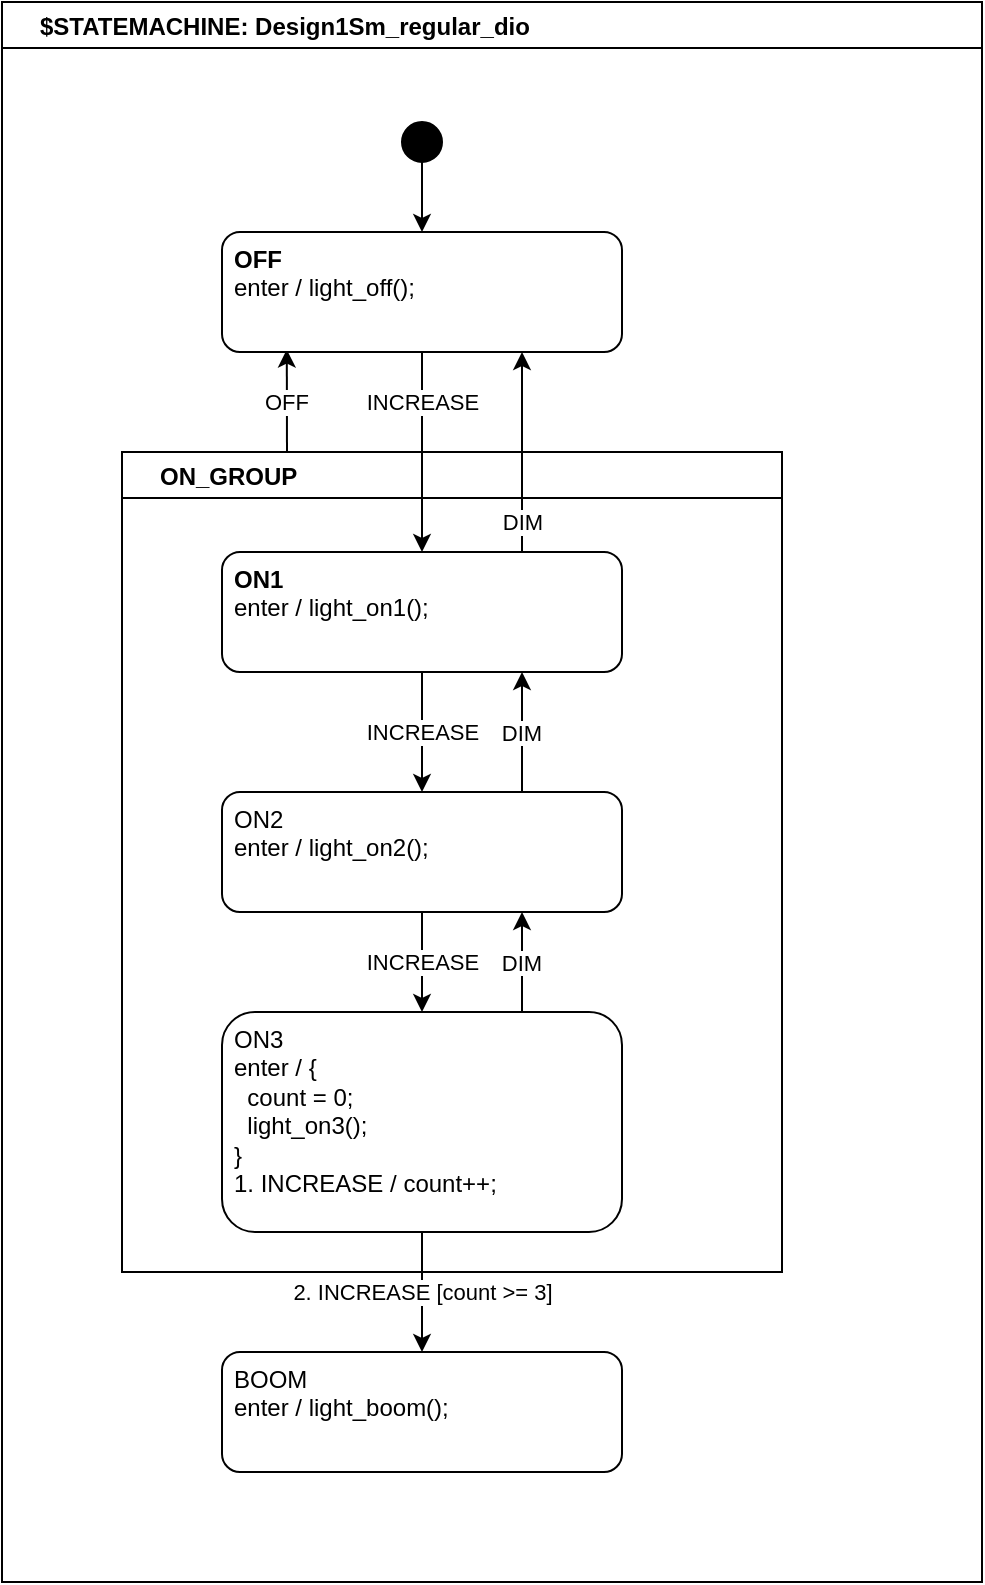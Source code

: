 <mxfile>
    <diagram id="0kis1nlSQF1iHrYs9ELn" name="Page-1">
        <mxGraphModel dx="1230" dy="613" grid="1" gridSize="10" guides="1" tooltips="1" connect="1" arrows="1" fold="1" page="1" pageScale="1" pageWidth="850" pageHeight="1100" math="0" shadow="0">
            <root>
                <mxCell id="0"/>
                <mxCell id="1" parent="0"/>
                <mxCell id="ybaX8FbpUQNGJi_0bP3v-1" value="$STATEMACHINE: Design1Sm_regular_dio" style="swimlane;fontStyle=1;align=left;spacingLeft=17;" parent="1" vertex="1">
                    <mxGeometry x="30" y="10" width="490" height="790" as="geometry">
                        <mxRectangle x="10" y="10" width="230" height="100" as="alternateBounds"/>
                    </mxGeometry>
                </mxCell>
                <mxCell id="ybaX8FbpUQNGJi_0bP3v-2" value="OFF" style="edgeStyle=none;html=1;exitX=0.25;exitY=0;exitDx=0;exitDy=0;entryX=0.162;entryY=0.98;entryDx=0;entryDy=0;entryPerimeter=0;" parent="ybaX8FbpUQNGJi_0bP3v-1" source="ybaX8FbpUQNGJi_0bP3v-3" target="ybaX8FbpUQNGJi_0bP3v-12" edge="1">
                    <mxGeometry relative="1" as="geometry"/>
                </mxCell>
                <mxCell id="ybaX8FbpUQNGJi_0bP3v-3" value="ON_GROUP" style="swimlane;fontStyle=1;align=left;spacingLeft=17;" parent="ybaX8FbpUQNGJi_0bP3v-1" vertex="1">
                    <mxGeometry x="60" y="225" width="330" height="410" as="geometry">
                        <mxRectangle x="65" y="230" width="140" height="40" as="alternateBounds"/>
                    </mxGeometry>
                </mxCell>
                <mxCell id="ybaX8FbpUQNGJi_0bP3v-4" value="INCREASE" style="rounded=0;orthogonalLoop=1;jettySize=auto;html=1;exitX=0.5;exitY=1;exitDx=0;exitDy=0;entryX=0.5;entryY=0;entryDx=0;entryDy=0;fontColor=default;" parent="ybaX8FbpUQNGJi_0bP3v-3" source="ybaX8FbpUQNGJi_0bP3v-5" target="ybaX8FbpUQNGJi_0bP3v-8" edge="1">
                    <mxGeometry relative="1" as="geometry"/>
                </mxCell>
                <mxCell id="ybaX8FbpUQNGJi_0bP3v-5" value="&lt;div&gt;&lt;b&gt;ON1&lt;/b&gt;&lt;/div&gt;&lt;div&gt;enter / light_on1();&lt;/div&gt;" style="rounded=1;whiteSpace=wrap;html=1;verticalAlign=top;align=left;spacingLeft=4;" parent="ybaX8FbpUQNGJi_0bP3v-3" vertex="1">
                    <mxGeometry x="50" y="50" width="200" height="60" as="geometry"/>
                </mxCell>
                <mxCell id="ybaX8FbpUQNGJi_0bP3v-6" value="INCREASE" style="edgeStyle=orthogonalEdgeStyle;curved=1;rounded=0;orthogonalLoop=1;jettySize=auto;html=1;entryX=0.5;entryY=0;entryDx=0;entryDy=0;fontColor=default;" parent="ybaX8FbpUQNGJi_0bP3v-3" source="ybaX8FbpUQNGJi_0bP3v-8" target="ybaX8FbpUQNGJi_0bP3v-10" edge="1">
                    <mxGeometry relative="1" as="geometry"/>
                </mxCell>
                <mxCell id="ybaX8FbpUQNGJi_0bP3v-7" value="DIM" style="edgeStyle=orthogonalEdgeStyle;curved=1;rounded=0;orthogonalLoop=1;jettySize=auto;exitX=0.75;exitY=0;exitDx=0;exitDy=0;entryX=0.75;entryY=1;entryDx=0;entryDy=0;fontColor=default;" parent="ybaX8FbpUQNGJi_0bP3v-3" source="ybaX8FbpUQNGJi_0bP3v-8" target="ybaX8FbpUQNGJi_0bP3v-5" edge="1">
                    <mxGeometry relative="1" as="geometry"/>
                </mxCell>
                <mxCell id="ybaX8FbpUQNGJi_0bP3v-8" value="&lt;div&gt;&lt;span&gt;ON2&lt;/span&gt;&lt;/div&gt;&lt;div&gt;&lt;span&gt;enter / light_on2();&lt;/span&gt;&lt;/div&gt;" style="rounded=1;whiteSpace=wrap;html=1;verticalAlign=top;align=left;spacingLeft=4;fontStyle=0" parent="ybaX8FbpUQNGJi_0bP3v-3" vertex="1">
                    <mxGeometry x="50" y="170" width="200" height="60" as="geometry"/>
                </mxCell>
                <mxCell id="ybaX8FbpUQNGJi_0bP3v-9" value="DIM" style="edgeStyle=orthogonalEdgeStyle;curved=1;rounded=0;orthogonalLoop=1;jettySize=auto;exitX=0.75;exitY=0;exitDx=0;exitDy=0;entryX=0.75;entryY=1;entryDx=0;entryDy=0;fontColor=default;comic=0;" parent="ybaX8FbpUQNGJi_0bP3v-3" source="ybaX8FbpUQNGJi_0bP3v-10" target="ybaX8FbpUQNGJi_0bP3v-8" edge="1">
                    <mxGeometry relative="1" as="geometry"/>
                </mxCell>
                <mxCell id="ybaX8FbpUQNGJi_0bP3v-10" value="&lt;div&gt;ON3&lt;/div&gt;&lt;div&gt;enter / {&lt;/div&gt;&lt;div&gt;&amp;nbsp; count = 0;&lt;/div&gt;&lt;div&gt;&amp;nbsp; light_on3();&lt;/div&gt;&lt;div&gt;}&lt;/div&gt;&lt;div&gt;1. INCREASE / count++;&lt;/div&gt;" style="rounded=1;whiteSpace=wrap;html=1;verticalAlign=top;align=left;spacingLeft=4;fontStyle=0" parent="ybaX8FbpUQNGJi_0bP3v-3" vertex="1">
                    <mxGeometry x="50" y="280" width="200" height="110" as="geometry"/>
                </mxCell>
                <mxCell id="ybaX8FbpUQNGJi_0bP3v-11" value="INCREASE" style="edgeStyle=orthogonalEdgeStyle;curved=1;rounded=0;orthogonalLoop=1;jettySize=auto;html=1;entryX=0.5;entryY=0;entryDx=0;entryDy=0;fontColor=default;" parent="ybaX8FbpUQNGJi_0bP3v-1" source="ybaX8FbpUQNGJi_0bP3v-12" target="ybaX8FbpUQNGJi_0bP3v-5" edge="1">
                    <mxGeometry x="-0.5" relative="1" as="geometry">
                        <mxPoint as="offset"/>
                    </mxGeometry>
                </mxCell>
                <mxCell id="ybaX8FbpUQNGJi_0bP3v-12" value="&lt;div&gt;&lt;b&gt;OFF&lt;/b&gt;&lt;/div&gt;&lt;div&gt;enter / light_off();&lt;/div&gt;" style="rounded=1;whiteSpace=wrap;html=1;verticalAlign=top;align=left;spacingLeft=4;" parent="ybaX8FbpUQNGJi_0bP3v-1" vertex="1">
                    <mxGeometry x="110" y="115" width="200" height="60" as="geometry"/>
                </mxCell>
                <mxCell id="ybaX8FbpUQNGJi_0bP3v-13" value="" style="edgeStyle=orthogonalEdgeStyle;curved=1;rounded=0;comic=0;orthogonalLoop=1;jettySize=auto;html=0;fontColor=default;" parent="ybaX8FbpUQNGJi_0bP3v-1" source="ybaX8FbpUQNGJi_0bP3v-14" target="ybaX8FbpUQNGJi_0bP3v-12" edge="1">
                    <mxGeometry relative="1" as="geometry"/>
                </mxCell>
                <mxCell id="ybaX8FbpUQNGJi_0bP3v-14" value="$initial_state" style="ellipse;whiteSpace=wrap;html=1;fillColor=#000000;fontColor=none;noLabel=1;" parent="ybaX8FbpUQNGJi_0bP3v-1" vertex="1">
                    <mxGeometry x="200" y="60" width="20" height="20" as="geometry"/>
                </mxCell>
                <mxCell id="ybaX8FbpUQNGJi_0bP3v-15" value="DIM" style="edgeStyle=orthogonalEdgeStyle;curved=1;rounded=0;orthogonalLoop=1;jettySize=auto;html=1;exitX=0.75;exitY=0;exitDx=0;exitDy=0;entryX=0.75;entryY=1;entryDx=0;entryDy=0;fontColor=default;" parent="ybaX8FbpUQNGJi_0bP3v-1" source="ybaX8FbpUQNGJi_0bP3v-5" target="ybaX8FbpUQNGJi_0bP3v-12" edge="1">
                    <mxGeometry x="-0.7" relative="1" as="geometry">
                        <mxPoint as="offset"/>
                    </mxGeometry>
                </mxCell>
                <mxCell id="ybaX8FbpUQNGJi_0bP3v-16" value="2. INCREASE [count &amp;gt;= 3]" style="edgeStyle=orthogonalEdgeStyle;curved=1;rounded=0;orthogonalLoop=1;jettySize=auto;html=1;fontColor=default;" parent="ybaX8FbpUQNGJi_0bP3v-1" source="ybaX8FbpUQNGJi_0bP3v-10" target="ybaX8FbpUQNGJi_0bP3v-17" edge="1">
                    <mxGeometry relative="1" as="geometry"/>
                </mxCell>
                <mxCell id="ybaX8FbpUQNGJi_0bP3v-17" value="&lt;div&gt;BOOM&lt;/div&gt;&lt;div&gt;enter / light_boom();&lt;/div&gt;" style="rounded=1;whiteSpace=wrap;html=1;verticalAlign=top;align=left;spacingLeft=4;fontStyle=0" parent="ybaX8FbpUQNGJi_0bP3v-1" vertex="1">
                    <mxGeometry x="110" y="675" width="200" height="60" as="geometry"/>
                </mxCell>
            </root>
        </mxGraphModel>
    </diagram>
</mxfile>